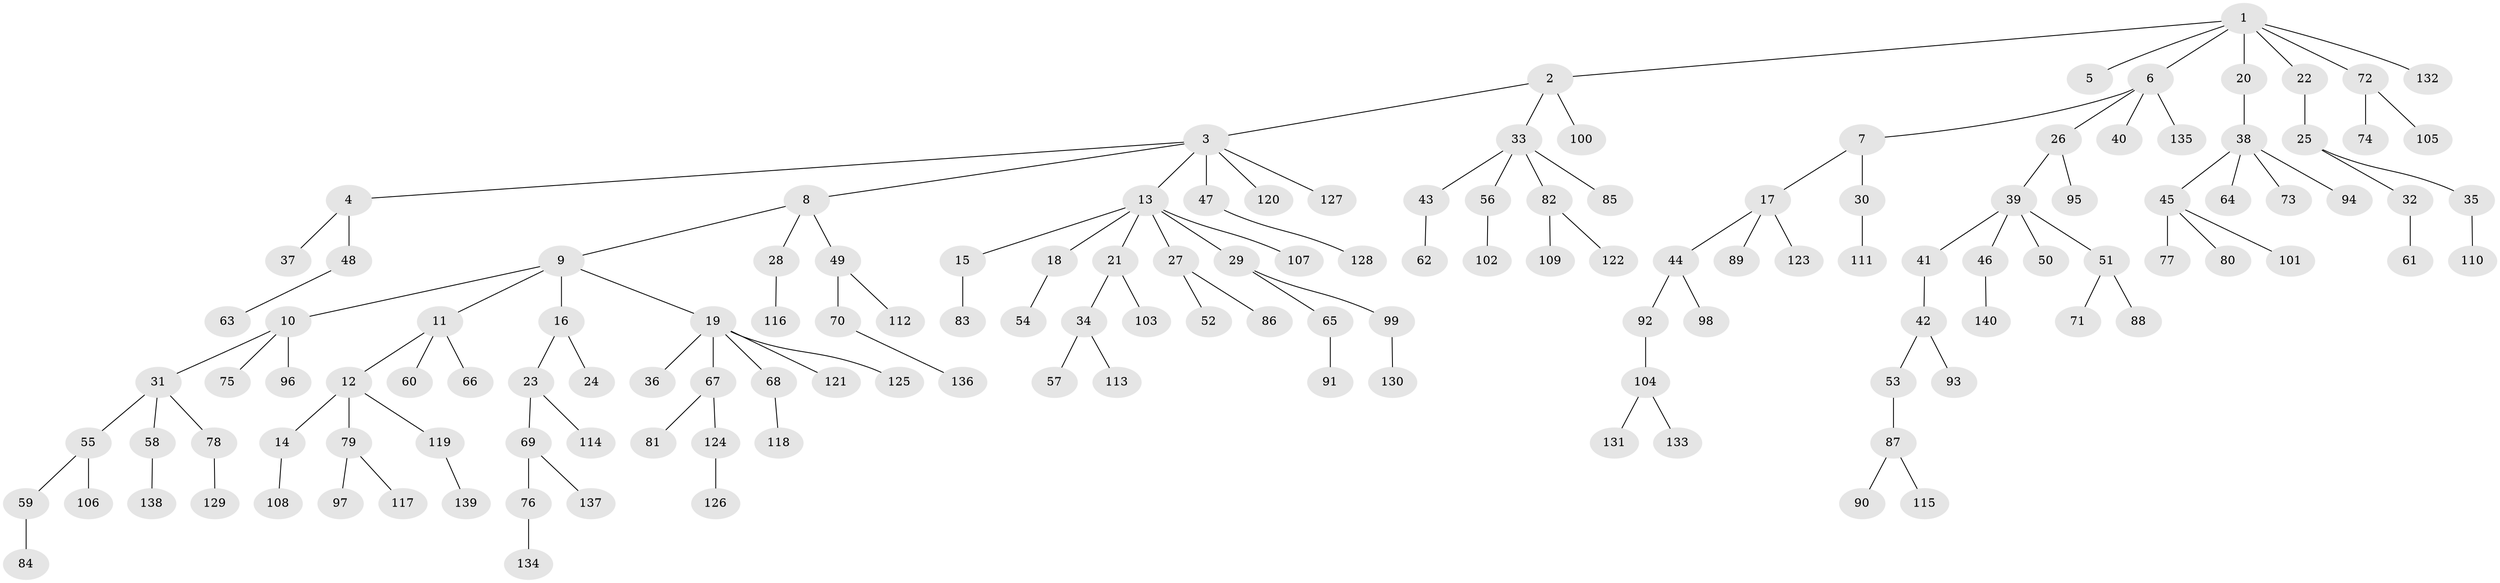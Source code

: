 // coarse degree distribution, {2: 0.27906976744186046, 5: 0.06976744186046512, 1: 0.5116279069767442, 6: 0.023255813953488372, 3: 0.06976744186046512, 4: 0.046511627906976744}
// Generated by graph-tools (version 1.1) at 2025/37/03/04/25 23:37:19]
// undirected, 140 vertices, 139 edges
graph export_dot {
  node [color=gray90,style=filled];
  1;
  2;
  3;
  4;
  5;
  6;
  7;
  8;
  9;
  10;
  11;
  12;
  13;
  14;
  15;
  16;
  17;
  18;
  19;
  20;
  21;
  22;
  23;
  24;
  25;
  26;
  27;
  28;
  29;
  30;
  31;
  32;
  33;
  34;
  35;
  36;
  37;
  38;
  39;
  40;
  41;
  42;
  43;
  44;
  45;
  46;
  47;
  48;
  49;
  50;
  51;
  52;
  53;
  54;
  55;
  56;
  57;
  58;
  59;
  60;
  61;
  62;
  63;
  64;
  65;
  66;
  67;
  68;
  69;
  70;
  71;
  72;
  73;
  74;
  75;
  76;
  77;
  78;
  79;
  80;
  81;
  82;
  83;
  84;
  85;
  86;
  87;
  88;
  89;
  90;
  91;
  92;
  93;
  94;
  95;
  96;
  97;
  98;
  99;
  100;
  101;
  102;
  103;
  104;
  105;
  106;
  107;
  108;
  109;
  110;
  111;
  112;
  113;
  114;
  115;
  116;
  117;
  118;
  119;
  120;
  121;
  122;
  123;
  124;
  125;
  126;
  127;
  128;
  129;
  130;
  131;
  132;
  133;
  134;
  135;
  136;
  137;
  138;
  139;
  140;
  1 -- 2;
  1 -- 5;
  1 -- 6;
  1 -- 20;
  1 -- 22;
  1 -- 72;
  1 -- 132;
  2 -- 3;
  2 -- 33;
  2 -- 100;
  3 -- 4;
  3 -- 8;
  3 -- 13;
  3 -- 47;
  3 -- 120;
  3 -- 127;
  4 -- 37;
  4 -- 48;
  6 -- 7;
  6 -- 26;
  6 -- 40;
  6 -- 135;
  7 -- 17;
  7 -- 30;
  8 -- 9;
  8 -- 28;
  8 -- 49;
  9 -- 10;
  9 -- 11;
  9 -- 16;
  9 -- 19;
  10 -- 31;
  10 -- 75;
  10 -- 96;
  11 -- 12;
  11 -- 60;
  11 -- 66;
  12 -- 14;
  12 -- 79;
  12 -- 119;
  13 -- 15;
  13 -- 18;
  13 -- 21;
  13 -- 27;
  13 -- 29;
  13 -- 107;
  14 -- 108;
  15 -- 83;
  16 -- 23;
  16 -- 24;
  17 -- 44;
  17 -- 89;
  17 -- 123;
  18 -- 54;
  19 -- 36;
  19 -- 67;
  19 -- 68;
  19 -- 121;
  19 -- 125;
  20 -- 38;
  21 -- 34;
  21 -- 103;
  22 -- 25;
  23 -- 69;
  23 -- 114;
  25 -- 32;
  25 -- 35;
  26 -- 39;
  26 -- 95;
  27 -- 52;
  27 -- 86;
  28 -- 116;
  29 -- 65;
  29 -- 99;
  30 -- 111;
  31 -- 55;
  31 -- 58;
  31 -- 78;
  32 -- 61;
  33 -- 43;
  33 -- 56;
  33 -- 82;
  33 -- 85;
  34 -- 57;
  34 -- 113;
  35 -- 110;
  38 -- 45;
  38 -- 64;
  38 -- 73;
  38 -- 94;
  39 -- 41;
  39 -- 46;
  39 -- 50;
  39 -- 51;
  41 -- 42;
  42 -- 53;
  42 -- 93;
  43 -- 62;
  44 -- 92;
  44 -- 98;
  45 -- 77;
  45 -- 80;
  45 -- 101;
  46 -- 140;
  47 -- 128;
  48 -- 63;
  49 -- 70;
  49 -- 112;
  51 -- 71;
  51 -- 88;
  53 -- 87;
  55 -- 59;
  55 -- 106;
  56 -- 102;
  58 -- 138;
  59 -- 84;
  65 -- 91;
  67 -- 81;
  67 -- 124;
  68 -- 118;
  69 -- 76;
  69 -- 137;
  70 -- 136;
  72 -- 74;
  72 -- 105;
  76 -- 134;
  78 -- 129;
  79 -- 97;
  79 -- 117;
  82 -- 109;
  82 -- 122;
  87 -- 90;
  87 -- 115;
  92 -- 104;
  99 -- 130;
  104 -- 131;
  104 -- 133;
  119 -- 139;
  124 -- 126;
}
